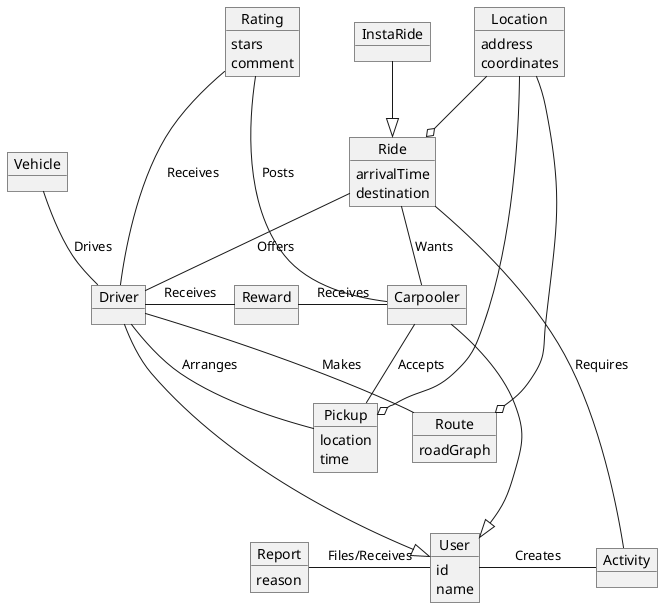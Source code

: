 @startuml
object User {
    id
    name
}

object Driver {
}

Driver --down|> User

object Vehicle {
}

Driver --up Vehicle: "Drives"

object Carpooler {
}

Carpooler --down|> User

object Ride {
    arrivalTime
    destination
}

Carpooler --up Ride: "Wants"

Driver --up Ride: "Offers"

Driver --right[hidden] Carpooler

object Reward {
}

Reward --left Driver: "Receives"

Reward --right Carpooler: "Receives"

object Rating {
    stars
    comment
}

Ride --up[hidden] Rating

Rating -- Driver: "Receives"

Rating -- Carpooler: "Posts"

object Report {
    reason
}

Report --right User: "Files/Receives"

object Pickup {
    location
    time
}

Driver -- Pickup: "Arranges"
Carpooler -- Pickup: "Accepts"

Reward --up[hidden] Ride
Pickup --up[hidden] Reward

object Route {
    roadGraph
}

Driver -- Route: "Makes"

User --up[hidden] Pickup
User --up[hidden] Route

object Location {
    address
    coordinates
}

Location --o Ride
Location --o Pickup
Location --o Route

object Activity {

}
User --right Activity: "Creates"

Activity --up Ride: "Requires"

object InstaRide {

}

InstaRide --|> Ride

@enduml

